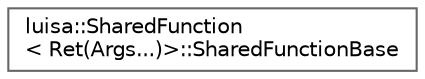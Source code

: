 digraph "类继承关系图"
{
 // LATEX_PDF_SIZE
  bgcolor="transparent";
  edge [fontname=Helvetica,fontsize=10,labelfontname=Helvetica,labelfontsize=10];
  node [fontname=Helvetica,fontsize=10,shape=box,height=0.2,width=0.4];
  rankdir="LR";
  Node0 [id="Node000000",label="luisa::SharedFunction\l\< Ret(Args...)\>::SharedFunctionBase",height=0.2,width=0.4,color="grey40", fillcolor="white", style="filled",URL="$structluisa_1_1_shared_function_3_01_ret_07_args_8_8_8_08_4_1_1_shared_function_base.html",tooltip=" "];
}
